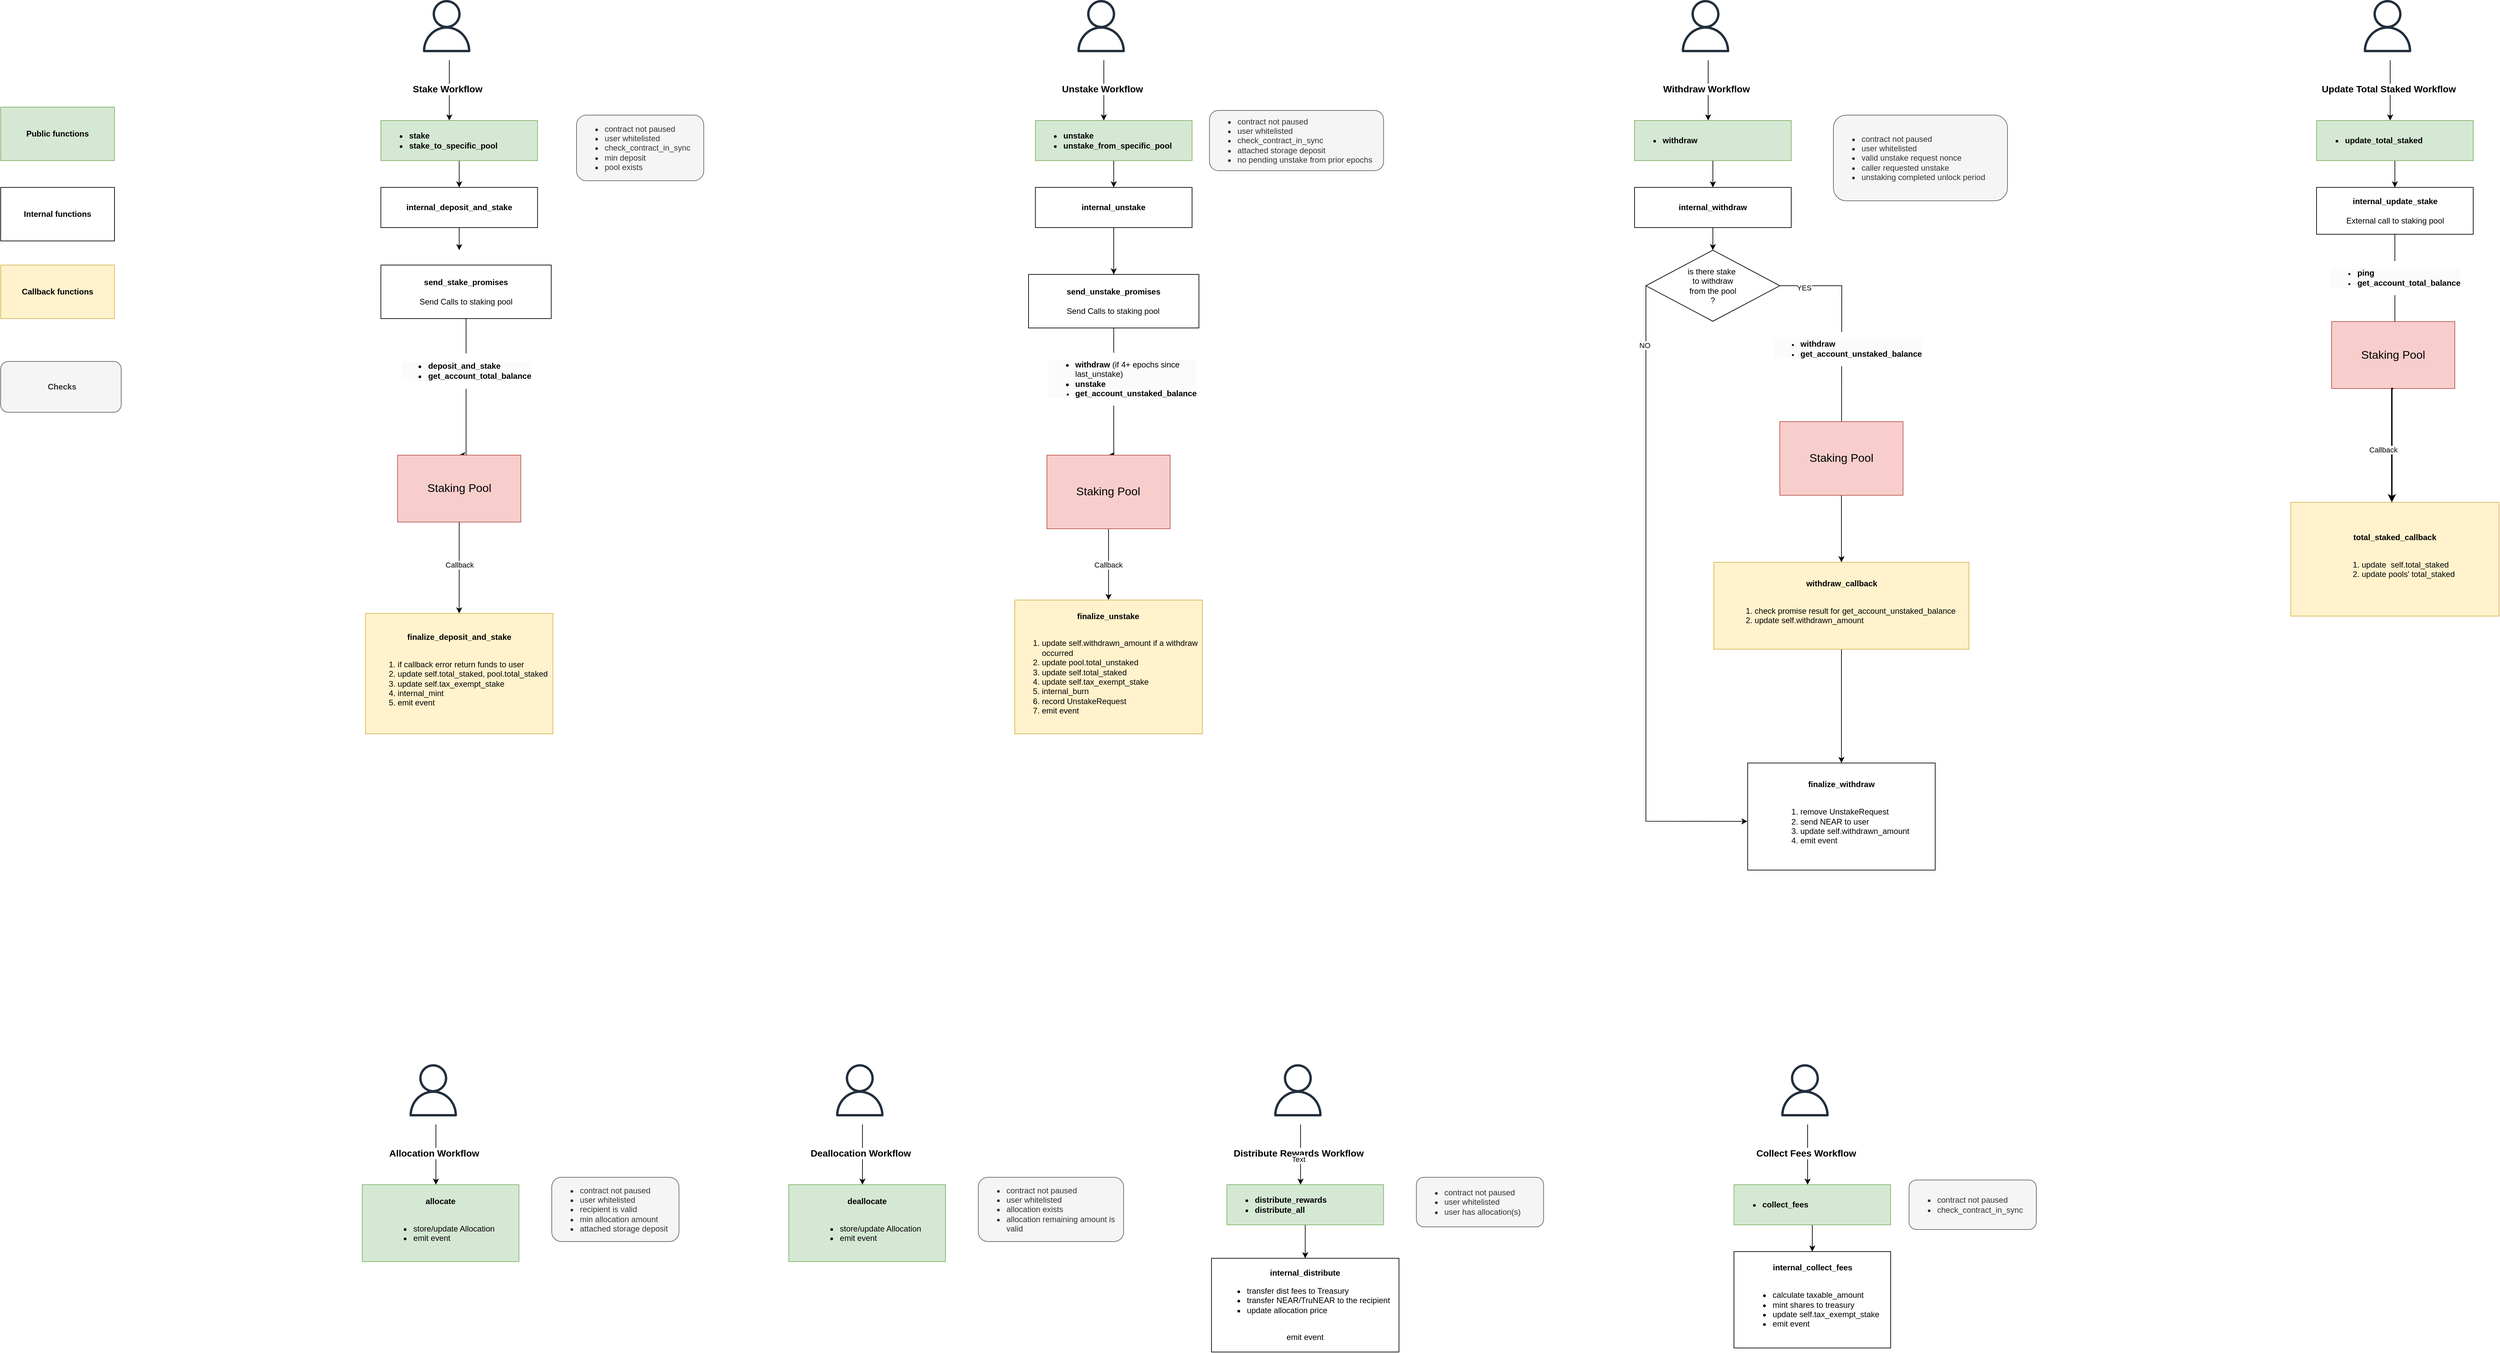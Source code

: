 <mxfile version="24.7.6">
  <diagram name="Page-1" id="c7558073-3199-34d8-9f00-42111426c3f3">
    <mxGraphModel dx="3882" dy="2835" grid="1" gridSize="10" guides="1" tooltips="1" connect="1" arrows="1" fold="1" page="1" pageScale="1" pageWidth="826" pageHeight="1169" background="none" math="0" shadow="0">
      <root>
        <mxCell id="0" />
        <mxCell id="1" parent="0" />
        <mxCell id="skSYLd1-rQxxLsY-IW7r-117" value="" style="edgeStyle=orthogonalEdgeStyle;rounded=0;orthogonalLoop=1;jettySize=auto;html=1;" parent="1" source="skSYLd1-rQxxLsY-IW7r-97" target="skSYLd1-rQxxLsY-IW7r-101" edge="1">
          <mxGeometry relative="1" as="geometry" />
        </mxCell>
        <mxCell id="skSYLd1-rQxxLsY-IW7r-97" value="&lt;ul&gt;&lt;li&gt;&lt;b&gt;stake &lt;/b&gt;&lt;/li&gt;&lt;li&gt;&lt;b&gt;stake_to_specific_pool&lt;/b&gt;&lt;/li&gt;&lt;/ul&gt;" style="rounded=0;whiteSpace=wrap;html=1;align=left;fillColor=#d5e8d4;strokeColor=#82b366;" parent="1" vertex="1">
          <mxGeometry x="27.77" y="-410" width="234" height="60" as="geometry" />
        </mxCell>
        <mxCell id="skSYLd1-rQxxLsY-IW7r-98" value="" style="sketch=0;outlineConnect=0;fontColor=#232F3E;gradientColor=none;fillColor=#232F3D;strokeColor=none;dashed=0;verticalLabelPosition=bottom;verticalAlign=top;align=center;html=1;fontSize=12;fontStyle=0;aspect=fixed;pointerEvents=1;shape=mxgraph.aws4.user;" parent="1" vertex="1">
          <mxGeometry x="87" y="-590" width="78" height="78" as="geometry" />
        </mxCell>
        <mxCell id="skSYLd1-rQxxLsY-IW7r-99" value="" style="endArrow=classic;html=1;rounded=0;" parent="1" edge="1">
          <mxGeometry width="50" height="50" relative="1" as="geometry">
            <mxPoint x="130" y="-500" as="sourcePoint" />
            <mxPoint x="130" y="-410" as="targetPoint" />
          </mxGeometry>
        </mxCell>
        <mxCell id="skSYLd1-rQxxLsY-IW7r-100" value="&lt;b&gt;&lt;font style=&quot;font-size: 14px;&quot;&gt;Stake Workflow&lt;/font&gt;&lt;/b&gt;" style="edgeLabel;html=1;align=center;verticalAlign=middle;resizable=0;points=[];" parent="skSYLd1-rQxxLsY-IW7r-99" vertex="1" connectable="0">
          <mxGeometry x="-0.047" y="-3" relative="1" as="geometry">
            <mxPoint as="offset" />
          </mxGeometry>
        </mxCell>
        <mxCell id="skSYLd1-rQxxLsY-IW7r-101" value="&lt;b&gt;internal_deposit_and_stake&lt;/b&gt;" style="rounded=0;whiteSpace=wrap;html=1;" parent="1" vertex="1">
          <mxGeometry x="27.77" y="-310" width="234" height="60" as="geometry" />
        </mxCell>
        <mxCell id="skSYLd1-rQxxLsY-IW7r-130" style="edgeStyle=orthogonalEdgeStyle;rounded=0;orthogonalLoop=1;jettySize=auto;html=1;entryX=0.5;entryY=0;entryDx=0;entryDy=0;" parent="1" source="skSYLd1-rQxxLsY-IW7r-105" target="skSYLd1-rQxxLsY-IW7r-128" edge="1">
          <mxGeometry relative="1" as="geometry">
            <mxPoint x="660" as="targetPoint" />
            <Array as="points">
              <mxPoint x="155" y="90" />
            </Array>
          </mxGeometry>
        </mxCell>
        <mxCell id="skSYLd1-rQxxLsY-IW7r-136" value="&lt;ul style=&quot;font-size: 12px; text-wrap: wrap; background-color: rgb(251, 251, 251);&quot;&gt;&lt;li style=&quot;text-align: left;&quot;&gt;&lt;b&gt;deposit_and_stake&lt;/b&gt;&lt;br&gt;&lt;/li&gt;&lt;li style=&quot;text-align: left;&quot;&gt;&lt;b&gt;get_account_total_balance&lt;/b&gt;&lt;/li&gt;&lt;/ul&gt;" style="edgeLabel;html=1;align=center;verticalAlign=middle;resizable=0;points=[];" parent="skSYLd1-rQxxLsY-IW7r-130" vertex="1" connectable="0">
          <mxGeometry x="-0.72" y="2" relative="1" as="geometry">
            <mxPoint x="-2" y="48" as="offset" />
          </mxGeometry>
        </mxCell>
        <mxCell id="skSYLd1-rQxxLsY-IW7r-105" value="&lt;span style=&quot;&quot;&gt;&lt;b&gt;send_stake_promises&lt;br&gt;&lt;/b&gt;&lt;div style=&quot;text-align: left;&quot;&gt;&lt;span style=&quot;background-color: initial;&quot;&gt;&lt;br&gt;Send Calls to staking pool&lt;/span&gt;&lt;/div&gt;&lt;/span&gt;" style="rounded=0;whiteSpace=wrap;html=1;" parent="1" vertex="1">
          <mxGeometry x="27.77" y="-194" width="254.45" height="80" as="geometry" />
        </mxCell>
        <mxCell id="skSYLd1-rQxxLsY-IW7r-115" value="" style="endArrow=classic;html=1;rounded=0;exitX=0.5;exitY=1;exitDx=0;exitDy=0;entryX=0.5;entryY=0;entryDx=0;entryDy=0;" parent="1" source="skSYLd1-rQxxLsY-IW7r-101" edge="1">
          <mxGeometry width="50" height="50" relative="1" as="geometry">
            <mxPoint x="250" y="-90" as="sourcePoint" />
            <mxPoint x="144.775" y="-216.23" as="targetPoint" />
          </mxGeometry>
        </mxCell>
        <mxCell id="z-s9yusdOaEq-gaOYd2X-59" style="edgeStyle=orthogonalEdgeStyle;rounded=0;orthogonalLoop=1;jettySize=auto;html=1;exitX=0.5;exitY=1;exitDx=0;exitDy=0;entryX=0.5;entryY=0;entryDx=0;entryDy=0;" parent="1" source="skSYLd1-rQxxLsY-IW7r-128" target="skSYLd1-rQxxLsY-IW7r-131" edge="1">
          <mxGeometry relative="1" as="geometry" />
        </mxCell>
        <mxCell id="z-s9yusdOaEq-gaOYd2X-60" value="Callback" style="edgeLabel;html=1;align=center;verticalAlign=middle;resizable=0;points=[];" parent="z-s9yusdOaEq-gaOYd2X-59" vertex="1" connectable="0">
          <mxGeometry x="-0.074" relative="1" as="geometry">
            <mxPoint y="1" as="offset" />
          </mxGeometry>
        </mxCell>
        <mxCell id="skSYLd1-rQxxLsY-IW7r-128" value="&lt;div style=&quot;text-align: left;&quot;&gt;&lt;font style=&quot;font-size: 17px;&quot;&gt;Staking Pool&lt;/font&gt;&lt;/div&gt;" style="rounded=0;whiteSpace=wrap;html=1;fillColor=#f8cecc;strokeColor=#b85450;" parent="1" vertex="1">
          <mxGeometry x="52.77" y="90" width="184" height="100" as="geometry" />
        </mxCell>
        <mxCell id="skSYLd1-rQxxLsY-IW7r-131" value="&lt;b&gt;finalize_deposit_and_stake&lt;br&gt;&lt;br&gt;&lt;/b&gt;&lt;div style=&quot;text-align: left;&quot;&gt;&lt;ol&gt;&lt;li&gt;if callback error return funds to user&lt;/li&gt;&lt;li&gt;update&amp;nbsp;self.total_staked, pool.total_staked&lt;/li&gt;&lt;li&gt;update self.tax_exempt_stake&lt;/li&gt;&lt;li&gt;internal_mint&lt;/li&gt;&lt;li&gt;emit event&lt;/li&gt;&lt;/ol&gt;&lt;/div&gt;" style="rounded=0;whiteSpace=wrap;html=1;fillColor=#fff2cc;strokeColor=#d6b656;" parent="1" vertex="1">
          <mxGeometry x="4.77" y="326.5" width="280" height="180" as="geometry" />
        </mxCell>
        <mxCell id="skSYLd1-rQxxLsY-IW7r-138" value="" style="edgeStyle=orthogonalEdgeStyle;rounded=0;orthogonalLoop=1;jettySize=auto;html=1;" parent="1" source="skSYLd1-rQxxLsY-IW7r-139" target="skSYLd1-rQxxLsY-IW7r-143" edge="1">
          <mxGeometry relative="1" as="geometry" />
        </mxCell>
        <mxCell id="skSYLd1-rQxxLsY-IW7r-139" value="&lt;ul&gt;&lt;li&gt;&lt;b&gt;unstake &lt;/b&gt;&lt;/li&gt;&lt;li&gt;&lt;b&gt;unstake_from_specific_pool&lt;/b&gt;&lt;/li&gt;&lt;/ul&gt;" style="rounded=0;whiteSpace=wrap;html=1;align=left;fillColor=#d5e8d4;strokeColor=#82b366;" parent="1" vertex="1">
          <mxGeometry x="1005.23" y="-410" width="234" height="60" as="geometry" />
        </mxCell>
        <mxCell id="skSYLd1-rQxxLsY-IW7r-140" value="" style="sketch=0;outlineConnect=0;fontColor=#232F3E;gradientColor=none;fillColor=#232F3D;strokeColor=none;dashed=0;verticalLabelPosition=bottom;verticalAlign=top;align=center;html=1;fontSize=12;fontStyle=0;aspect=fixed;pointerEvents=1;shape=mxgraph.aws4.user;" parent="1" vertex="1">
          <mxGeometry x="1064.46" y="-590" width="78" height="78" as="geometry" />
        </mxCell>
        <mxCell id="skSYLd1-rQxxLsY-IW7r-141" value="" style="endArrow=classic;html=1;rounded=0;" parent="1" edge="1">
          <mxGeometry width="50" height="50" relative="1" as="geometry">
            <mxPoint x="1107.46" y="-500" as="sourcePoint" />
            <mxPoint x="1107.46" y="-410" as="targetPoint" />
          </mxGeometry>
        </mxCell>
        <mxCell id="skSYLd1-rQxxLsY-IW7r-142" value="&lt;b&gt;&lt;font style=&quot;font-size: 14px;&quot;&gt;Unstake Workflow&lt;/font&gt;&lt;/b&gt;" style="edgeLabel;html=1;align=center;verticalAlign=middle;resizable=0;points=[];" parent="skSYLd1-rQxxLsY-IW7r-141" vertex="1" connectable="0">
          <mxGeometry x="-0.047" y="-3" relative="1" as="geometry">
            <mxPoint as="offset" />
          </mxGeometry>
        </mxCell>
        <mxCell id="skSYLd1-rQxxLsY-IW7r-143" value="&lt;b&gt;internal_unstake&lt;/b&gt;" style="rounded=0;whiteSpace=wrap;html=1;" parent="1" vertex="1">
          <mxGeometry x="1005.23" y="-310" width="234" height="60" as="geometry" />
        </mxCell>
        <mxCell id="skSYLd1-rQxxLsY-IW7r-145" style="edgeStyle=orthogonalEdgeStyle;rounded=0;orthogonalLoop=1;jettySize=auto;html=1;entryX=0.5;entryY=0;entryDx=0;entryDy=0;exitX=0.5;exitY=1;exitDx=0;exitDy=0;" parent="1" source="skSYLd1-rQxxLsY-IW7r-163" target="skSYLd1-rQxxLsY-IW7r-159" edge="1">
          <mxGeometry relative="1" as="geometry">
            <mxPoint x="1325.23" y="-318.66" as="targetPoint" />
            <mxPoint x="1375.46" y="-18.66" as="sourcePoint" />
            <Array as="points">
              <mxPoint x="1122.23" />
              <mxPoint x="1122.23" />
            </Array>
          </mxGeometry>
        </mxCell>
        <mxCell id="skSYLd1-rQxxLsY-IW7r-165" value="&lt;ul style=&quot;background-color: rgb(251, 251, 251);&quot;&gt;&lt;li style=&quot;font-size: 12px; text-wrap: wrap; text-align: left;&quot;&gt;&lt;b&gt;withdraw&lt;/b&gt; (if 4+ epochs since last_unstake)&lt;br&gt;&lt;/li&gt;&lt;li style=&quot;font-size: 12px; text-wrap: wrap; text-align: left;&quot;&gt;&lt;b&gt;unstake&lt;/b&gt;&lt;/li&gt;&lt;li style=&quot;text-align: left;&quot;&gt;&lt;span style=&quot;font-size: 12px; text-wrap: wrap;&quot;&gt;&lt;b&gt;get_account_unstaked_balance&lt;/b&gt;&lt;/span&gt;&lt;/li&gt;&lt;/ul&gt;" style="edgeLabel;html=1;align=center;verticalAlign=middle;resizable=0;points=[];" parent="skSYLd1-rQxxLsY-IW7r-145" vertex="1" connectable="0">
          <mxGeometry x="-0.64" y="1" relative="1" as="geometry">
            <mxPoint x="12" y="40" as="offset" />
          </mxGeometry>
        </mxCell>
        <mxCell id="skSYLd1-rQxxLsY-IW7r-158" value="" style="endArrow=classic;html=1;rounded=0;exitX=0.5;exitY=1;exitDx=0;exitDy=0;entryX=0.5;entryY=0;entryDx=0;entryDy=0;" parent="1" source="skSYLd1-rQxxLsY-IW7r-143" target="skSYLd1-rQxxLsY-IW7r-163" edge="1">
          <mxGeometry width="50" height="50" relative="1" as="geometry">
            <mxPoint x="1227.46" y="-90" as="sourcePoint" />
            <mxPoint x="1122.23" y="-216" as="targetPoint" />
          </mxGeometry>
        </mxCell>
        <mxCell id="z-s9yusdOaEq-gaOYd2X-54" value="Callback" style="edgeStyle=orthogonalEdgeStyle;rounded=0;orthogonalLoop=1;jettySize=auto;html=1;exitX=0.5;exitY=1;exitDx=0;exitDy=0;" parent="1" source="skSYLd1-rQxxLsY-IW7r-159" target="skSYLd1-rQxxLsY-IW7r-160" edge="1">
          <mxGeometry x="0.007" relative="1" as="geometry">
            <mxPoint as="offset" />
          </mxGeometry>
        </mxCell>
        <mxCell id="skSYLd1-rQxxLsY-IW7r-159" value="&lt;div style=&quot;text-align: left;&quot;&gt;&lt;font style=&quot;font-size: 17px;&quot;&gt;Staking Pool&lt;/font&gt;&lt;/div&gt;" style="rounded=0;whiteSpace=wrap;html=1;fillColor=#f8cecc;strokeColor=#b85450;" parent="1" vertex="1">
          <mxGeometry x="1022.46" y="90" width="184" height="110" as="geometry" />
        </mxCell>
        <mxCell id="skSYLd1-rQxxLsY-IW7r-160" value="&lt;b&gt;finalize_unstake&lt;/b&gt;&lt;br&gt;&lt;br&gt;&lt;div style=&quot;text-align: left;&quot;&gt;&lt;ol&gt;&lt;li&gt;&lt;span style=&quot;background-color: initial;&quot;&gt;update self.withdrawn_amount if a withdraw occurred&amp;nbsp;&lt;/span&gt;&lt;/li&gt;&lt;li&gt;&lt;span style=&quot;background-color: initial;&quot;&gt;update&amp;nbsp;&lt;/span&gt;pool.total_unstaked&lt;/li&gt;&lt;li&gt;&lt;span style=&quot;background-color: initial;&quot;&gt;update&amp;nbsp;&lt;/span&gt;self.total_staked&lt;br&gt;&lt;/li&gt;&lt;li&gt;update&amp;nbsp;self.tax_exempt_stake&lt;/li&gt;&lt;li&gt;internal_burn&lt;/li&gt;&lt;li&gt;record&amp;nbsp;UnstakeRequest&lt;/li&gt;&lt;li&gt;emit event&lt;/li&gt;&lt;/ol&gt;&lt;/div&gt;" style="rounded=0;whiteSpace=wrap;html=1;fillColor=#fff2cc;strokeColor=#d6b656;" parent="1" vertex="1">
          <mxGeometry x="974.46" y="306.5" width="280" height="200" as="geometry" />
        </mxCell>
        <mxCell id="skSYLd1-rQxxLsY-IW7r-163" value="&lt;span style=&quot;&quot;&gt;&lt;b&gt;send_unstake_promises&lt;/b&gt;&lt;br&gt;&lt;div style=&quot;text-align: left;&quot;&gt;&lt;span style=&quot;background-color: initial;&quot;&gt;&lt;br&gt;&lt;/span&gt;Send&lt;span style=&quot;background-color: initial;&quot;&gt;&amp;nbsp;Calls to staking pool&lt;/span&gt;&lt;/div&gt;&lt;/span&gt;" style="rounded=0;whiteSpace=wrap;html=1;" parent="1" vertex="1">
          <mxGeometry x="995.01" y="-180" width="254.45" height="80" as="geometry" />
        </mxCell>
        <mxCell id="skSYLd1-rQxxLsY-IW7r-191" value="" style="edgeStyle=orthogonalEdgeStyle;rounded=0;orthogonalLoop=1;jettySize=auto;html=1;" parent="1" source="skSYLd1-rQxxLsY-IW7r-192" target="skSYLd1-rQxxLsY-IW7r-196" edge="1">
          <mxGeometry relative="1" as="geometry" />
        </mxCell>
        <mxCell id="skSYLd1-rQxxLsY-IW7r-192" value="&lt;ul&gt;&lt;li&gt;&lt;b&gt;withdraw&lt;/b&gt;&lt;/li&gt;&lt;/ul&gt;" style="rounded=0;whiteSpace=wrap;html=1;align=left;fillColor=#d5e8d4;strokeColor=#82b366;" parent="1" vertex="1">
          <mxGeometry x="1900" y="-410" width="234" height="60" as="geometry" />
        </mxCell>
        <mxCell id="skSYLd1-rQxxLsY-IW7r-193" value="" style="sketch=0;outlineConnect=0;fontColor=#232F3E;gradientColor=none;fillColor=#232F3D;strokeColor=none;dashed=0;verticalLabelPosition=bottom;verticalAlign=top;align=center;html=1;fontSize=12;fontStyle=0;aspect=fixed;pointerEvents=1;shape=mxgraph.aws4.user;" parent="1" vertex="1">
          <mxGeometry x="1967" y="-590" width="78" height="78" as="geometry" />
        </mxCell>
        <mxCell id="skSYLd1-rQxxLsY-IW7r-194" value="" style="endArrow=classic;html=1;rounded=0;" parent="1" edge="1">
          <mxGeometry width="50" height="50" relative="1" as="geometry">
            <mxPoint x="2010" y="-500" as="sourcePoint" />
            <mxPoint x="2010" y="-410" as="targetPoint" />
          </mxGeometry>
        </mxCell>
        <mxCell id="skSYLd1-rQxxLsY-IW7r-195" value="&lt;b&gt;&lt;font style=&quot;font-size: 14px;&quot;&gt;Withdraw Workflow&lt;/font&gt;&lt;/b&gt;" style="edgeLabel;html=1;align=center;verticalAlign=middle;resizable=0;points=[];" parent="skSYLd1-rQxxLsY-IW7r-194" vertex="1" connectable="0">
          <mxGeometry x="-0.047" y="-3" relative="1" as="geometry">
            <mxPoint as="offset" />
          </mxGeometry>
        </mxCell>
        <mxCell id="skSYLd1-rQxxLsY-IW7r-196" value="&lt;b&gt;internal_withdraw&lt;/b&gt;" style="rounded=0;whiteSpace=wrap;html=1;" parent="1" vertex="1">
          <mxGeometry x="1900" y="-310" width="234" height="60" as="geometry" />
        </mxCell>
        <mxCell id="skSYLd1-rQxxLsY-IW7r-197" value="is there stake&amp;nbsp;&lt;br&gt;to withdraw&lt;br&gt;from the pool&lt;br&gt;?" style="rhombus;whiteSpace=wrap;html=1;" parent="1" vertex="1">
          <mxGeometry x="1917" y="-216.23" width="200" height="106.23" as="geometry" />
        </mxCell>
        <mxCell id="skSYLd1-rQxxLsY-IW7r-202" style="edgeStyle=orthogonalEdgeStyle;rounded=0;orthogonalLoop=1;jettySize=auto;html=1;exitX=1;exitY=0.5;exitDx=0;exitDy=0;" parent="1" source="skSYLd1-rQxxLsY-IW7r-197" edge="1">
          <mxGeometry relative="1" as="geometry">
            <mxPoint x="2272.23" y="-55" as="sourcePoint" />
            <mxPoint x="2209" y="150" as="targetPoint" />
          </mxGeometry>
        </mxCell>
        <mxCell id="skSYLd1-rQxxLsY-IW7r-203" value="&lt;ul style=&quot;text-align: left; background-color: rgb(251, 251, 251);&quot;&gt;&lt;li style=&quot;&quot;&gt;&lt;span style=&quot;font-size: 12px; text-wrap: wrap;&quot;&gt;&lt;b&gt;withdraw&lt;/b&gt;&lt;/span&gt;&lt;br&gt;&lt;/li&gt;&lt;li style=&quot;&quot;&gt;&lt;span style=&quot;font-size: 12px; text-wrap: wrap;&quot;&gt;&lt;b&gt;get_account_unstaked_balance&lt;/b&gt;&lt;/span&gt;&lt;br&gt;&lt;/li&gt;&lt;/ul&gt;" style="edgeLabel;html=1;align=center;verticalAlign=middle;resizable=0;points=[];" parent="skSYLd1-rQxxLsY-IW7r-202" vertex="1" connectable="0">
          <mxGeometry x="-0.232" y="-1" relative="1" as="geometry">
            <mxPoint x="9" y="30" as="offset" />
          </mxGeometry>
        </mxCell>
        <mxCell id="skSYLd1-rQxxLsY-IW7r-217" value="YES" style="edgeLabel;html=1;align=center;verticalAlign=middle;resizable=0;points=[];" parent="skSYLd1-rQxxLsY-IW7r-202" vertex="1" connectable="0">
          <mxGeometry x="-0.826" y="-3" relative="1" as="geometry">
            <mxPoint as="offset" />
          </mxGeometry>
        </mxCell>
        <mxCell id="z-s9yusdOaEq-gaOYd2X-2" style="edgeStyle=orthogonalEdgeStyle;rounded=0;orthogonalLoop=1;jettySize=auto;html=1;exitX=0.5;exitY=1;exitDx=0;exitDy=0;entryX=0.5;entryY=0;entryDx=0;entryDy=0;" parent="1" source="skSYLd1-rQxxLsY-IW7r-206" target="skSYLd1-rQxxLsY-IW7r-213" edge="1">
          <mxGeometry relative="1" as="geometry" />
        </mxCell>
        <mxCell id="skSYLd1-rQxxLsY-IW7r-206" value="&lt;div style=&quot;&quot;&gt;&lt;b&gt;withdraw_callback&lt;/b&gt;&lt;br&gt;&lt;/div&gt;&lt;div&gt;&lt;b style=&quot;background-color: initial; text-align: left;&quot;&gt;&lt;br&gt;&lt;/b&gt;&lt;/div&gt;&lt;div&gt;&lt;ol&gt;&lt;li style=&quot;text-align: left;&quot;&gt;check promise result for get_account_unstaked_balance&lt;/li&gt;&lt;li style=&quot;text-align: left;&quot;&gt;update&amp;nbsp;self.withdrawn_amount&lt;/li&gt;&lt;/ol&gt;&lt;/div&gt;" style="rounded=0;whiteSpace=wrap;html=1;fillColor=#fff2cc;strokeColor=#d6b656;" parent="1" vertex="1">
          <mxGeometry x="2018.5" y="250" width="381" height="130" as="geometry" />
        </mxCell>
        <mxCell id="skSYLd1-rQxxLsY-IW7r-207" value="" style="endArrow=classic;html=1;rounded=0;entryX=-0.001;entryY=0.545;entryDx=0;entryDy=0;exitX=0;exitY=0.5;exitDx=0;exitDy=0;entryPerimeter=0;" parent="1" source="skSYLd1-rQxxLsY-IW7r-197" target="skSYLd1-rQxxLsY-IW7r-213" edge="1">
          <mxGeometry width="50" height="50" relative="1" as="geometry">
            <mxPoint x="2109.23" y="-90" as="sourcePoint" />
            <mxPoint x="1954.301" y="380.64" as="targetPoint" />
            <Array as="points">
              <mxPoint x="1917" y="637" />
            </Array>
          </mxGeometry>
        </mxCell>
        <mxCell id="skSYLd1-rQxxLsY-IW7r-208" value="NO" style="edgeLabel;html=1;align=center;verticalAlign=middle;resizable=0;points=[];" parent="skSYLd1-rQxxLsY-IW7r-207" vertex="1" connectable="0">
          <mxGeometry x="-0.815" y="-2" relative="1" as="geometry">
            <mxPoint y="1" as="offset" />
          </mxGeometry>
        </mxCell>
        <mxCell id="skSYLd1-rQxxLsY-IW7r-211" value="" style="endArrow=classic;html=1;rounded=0;exitX=0.5;exitY=1;exitDx=0;exitDy=0;entryX=0.5;entryY=0;entryDx=0;entryDy=0;" parent="1" source="skSYLd1-rQxxLsY-IW7r-196" target="skSYLd1-rQxxLsY-IW7r-197" edge="1">
          <mxGeometry width="50" height="50" relative="1" as="geometry">
            <mxPoint x="2109.23" y="-90" as="sourcePoint" />
            <mxPoint x="2159.23" y="-140" as="targetPoint" />
          </mxGeometry>
        </mxCell>
        <mxCell id="z-s9yusdOaEq-gaOYd2X-63" style="edgeStyle=orthogonalEdgeStyle;rounded=0;orthogonalLoop=1;jettySize=auto;html=1;exitX=0.5;exitY=1;exitDx=0;exitDy=0;" parent="1" source="skSYLd1-rQxxLsY-IW7r-212" target="skSYLd1-rQxxLsY-IW7r-206" edge="1">
          <mxGeometry relative="1" as="geometry" />
        </mxCell>
        <mxCell id="skSYLd1-rQxxLsY-IW7r-212" value="&lt;div style=&quot;text-align: left;&quot;&gt;&lt;font style=&quot;font-size: 17px;&quot;&gt;Staking Pool&lt;/font&gt;&lt;/div&gt;" style="rounded=0;whiteSpace=wrap;html=1;fillColor=#f8cecc;strokeColor=#b85450;" parent="1" vertex="1">
          <mxGeometry x="2117" y="40" width="184" height="110" as="geometry" />
        </mxCell>
        <mxCell id="skSYLd1-rQxxLsY-IW7r-213" value="&lt;b&gt;finalize_withdraw&lt;/b&gt;&lt;br&gt;&lt;br&gt;&lt;div style=&quot;text-align: left;&quot;&gt;&lt;ol&gt;&lt;li&gt;&lt;span style=&quot;background-color: initial;&quot;&gt;remove&amp;nbsp;&lt;/span&gt;UnstakeRequest&lt;/li&gt;&lt;li&gt;&lt;span style=&quot;background-color: initial;&quot;&gt;send NEAR to user&lt;/span&gt;&lt;/li&gt;&lt;li&gt;&lt;span style=&quot;background-color: initial;&quot;&gt;update&amp;nbsp;&lt;/span&gt;self.withdrawn_amount&lt;/li&gt;&lt;li&gt;&lt;span style=&quot;background-color: initial;&quot;&gt;emit event&lt;/span&gt;&lt;br&gt;&lt;/li&gt;&lt;/ol&gt;&lt;/div&gt;" style="rounded=0;whiteSpace=wrap;html=1;" parent="1" vertex="1">
          <mxGeometry x="2069" y="550" width="280" height="160" as="geometry" />
        </mxCell>
        <mxCell id="skSYLd1-rQxxLsY-IW7r-220" value="" style="edgeStyle=orthogonalEdgeStyle;rounded=0;orthogonalLoop=1;jettySize=auto;html=1;" parent="1" source="skSYLd1-rQxxLsY-IW7r-221" target="skSYLd1-rQxxLsY-IW7r-225" edge="1">
          <mxGeometry relative="1" as="geometry" />
        </mxCell>
        <mxCell id="skSYLd1-rQxxLsY-IW7r-221" value="&lt;ul&gt;&lt;li&gt;&lt;b&gt;collect_fees&lt;/b&gt;&lt;/li&gt;&lt;/ul&gt;" style="rounded=0;whiteSpace=wrap;html=1;align=left;fillColor=#d5e8d4;strokeColor=#82b366;" parent="1" vertex="1">
          <mxGeometry x="2048.5" y="1180" width="234" height="60" as="geometry" />
        </mxCell>
        <mxCell id="skSYLd1-rQxxLsY-IW7r-222" value="" style="sketch=0;outlineConnect=0;fontColor=#232F3E;gradientColor=none;fillColor=#232F3D;strokeColor=none;dashed=0;verticalLabelPosition=bottom;verticalAlign=top;align=center;html=1;fontSize=12;fontStyle=0;aspect=fixed;pointerEvents=1;shape=mxgraph.aws4.user;" parent="1" vertex="1">
          <mxGeometry x="2115.5" y="1000" width="78" height="78" as="geometry" />
        </mxCell>
        <mxCell id="skSYLd1-rQxxLsY-IW7r-223" value="" style="endArrow=classic;html=1;rounded=0;" parent="1" edge="1">
          <mxGeometry width="50" height="50" relative="1" as="geometry">
            <mxPoint x="2158.5" y="1090" as="sourcePoint" />
            <mxPoint x="2158.5" y="1180" as="targetPoint" />
          </mxGeometry>
        </mxCell>
        <mxCell id="skSYLd1-rQxxLsY-IW7r-224" value="&lt;b&gt;&lt;font style=&quot;font-size: 14px;&quot;&gt;Collect Fees Workflow&lt;/font&gt;&lt;/b&gt;" style="edgeLabel;html=1;align=center;verticalAlign=middle;resizable=0;points=[];" parent="skSYLd1-rQxxLsY-IW7r-223" vertex="1" connectable="0">
          <mxGeometry x="-0.047" y="-3" relative="1" as="geometry">
            <mxPoint as="offset" />
          </mxGeometry>
        </mxCell>
        <mxCell id="skSYLd1-rQxxLsY-IW7r-225" value="&lt;b&gt;internal_collect_fees&lt;/b&gt;&lt;br&gt;&lt;div&gt;&lt;b&gt;&lt;br&gt;&lt;/b&gt;&lt;/div&gt;&lt;div&gt;&lt;div style=&quot;&quot;&gt;&lt;ul&gt;&lt;li style=&quot;text-align: left;&quot;&gt;calculate taxable_amount&lt;/li&gt;&lt;li style=&quot;text-align: left;&quot;&gt;mint shares to treasury&lt;/li&gt;&lt;li style=&quot;text-align: left;&quot;&gt;update self.tax_exempt_stake&lt;/li&gt;&lt;li style=&quot;text-align: left;&quot;&gt;emit event&lt;/li&gt;&lt;/ul&gt;&lt;/div&gt;&lt;/div&gt;" style="rounded=0;whiteSpace=wrap;html=1;" parent="1" vertex="1">
          <mxGeometry x="2048.5" y="1280" width="234" height="144" as="geometry" />
        </mxCell>
        <mxCell id="skSYLd1-rQxxLsY-IW7r-246" value="&lt;b&gt;Public functions&lt;/b&gt;" style="rounded=0;whiteSpace=wrap;html=1;fillColor=#d5e8d4;strokeColor=#82b366;" parent="1" vertex="1">
          <mxGeometry x="-540" y="-430" width="170" height="80" as="geometry" />
        </mxCell>
        <mxCell id="skSYLd1-rQxxLsY-IW7r-247" value="Internal functions" style="rounded=0;whiteSpace=wrap;html=1;fontStyle=1" parent="1" vertex="1">
          <mxGeometry x="-540" y="-310" width="170" height="80" as="geometry" />
        </mxCell>
        <mxCell id="skSYLd1-rQxxLsY-IW7r-248" value="&lt;b&gt;Callback functions&lt;/b&gt;" style="rounded=0;whiteSpace=wrap;html=1;fillColor=#fff2cc;strokeColor=#d6b656;" parent="1" vertex="1">
          <mxGeometry x="-540" y="-194" width="170" height="80" as="geometry" />
        </mxCell>
        <mxCell id="skSYLd1-rQxxLsY-IW7r-249" value="" style="edgeStyle=orthogonalEdgeStyle;rounded=0;orthogonalLoop=1;jettySize=auto;html=1;" parent="1" source="skSYLd1-rQxxLsY-IW7r-250" target="skSYLd1-rQxxLsY-IW7r-254" edge="1">
          <mxGeometry relative="1" as="geometry" />
        </mxCell>
        <mxCell id="skSYLd1-rQxxLsY-IW7r-250" value="&lt;ul&gt;&lt;li&gt;&lt;b&gt;update_total_staked&lt;/b&gt;&lt;/li&gt;&lt;/ul&gt;" style="rounded=0;whiteSpace=wrap;html=1;align=left;fillColor=#d5e8d4;strokeColor=#82b366;" parent="1" vertex="1">
          <mxGeometry x="2918.5" y="-410" width="234" height="60" as="geometry" />
        </mxCell>
        <mxCell id="skSYLd1-rQxxLsY-IW7r-251" value="" style="sketch=0;outlineConnect=0;fontColor=#232F3E;gradientColor=none;fillColor=#232F3D;strokeColor=none;dashed=0;verticalLabelPosition=bottom;verticalAlign=top;align=center;html=1;fontSize=12;fontStyle=0;aspect=fixed;pointerEvents=1;shape=mxgraph.aws4.user;" parent="1" vertex="1">
          <mxGeometry x="2985.5" y="-590" width="78" height="78" as="geometry" />
        </mxCell>
        <mxCell id="skSYLd1-rQxxLsY-IW7r-252" value="" style="endArrow=classic;html=1;rounded=0;" parent="1" edge="1">
          <mxGeometry width="50" height="50" relative="1" as="geometry">
            <mxPoint x="3028.5" y="-500" as="sourcePoint" />
            <mxPoint x="3028.5" y="-410" as="targetPoint" />
          </mxGeometry>
        </mxCell>
        <mxCell id="skSYLd1-rQxxLsY-IW7r-253" value="&lt;b&gt;&lt;font style=&quot;font-size: 14px;&quot;&gt;Update Total Staked Workflow&lt;/font&gt;&lt;/b&gt;" style="edgeLabel;html=1;align=center;verticalAlign=middle;resizable=0;points=[];" parent="skSYLd1-rQxxLsY-IW7r-252" vertex="1" connectable="0">
          <mxGeometry x="-0.047" y="-3" relative="1" as="geometry">
            <mxPoint as="offset" />
          </mxGeometry>
        </mxCell>
        <mxCell id="skSYLd1-rQxxLsY-IW7r-254" value="&lt;b&gt;internal_update_stake&lt;/b&gt;&lt;div&gt;&lt;span style=&quot;text-align: left;&quot;&gt;&lt;br&gt;External call to staking pool&lt;/span&gt;&lt;b&gt;&lt;br&gt;&lt;/b&gt;&lt;/div&gt;" style="rounded=0;whiteSpace=wrap;html=1;" parent="1" vertex="1">
          <mxGeometry x="2918.5" y="-310" width="234" height="70" as="geometry" />
        </mxCell>
        <mxCell id="skSYLd1-rQxxLsY-IW7r-255" style="edgeStyle=orthogonalEdgeStyle;rounded=0;orthogonalLoop=1;jettySize=auto;html=1;entryX=1;entryY=0.5;entryDx=0;entryDy=0;exitX=0.5;exitY=1;exitDx=0;exitDy=0;" parent="1" source="skSYLd1-rQxxLsY-IW7r-254" target="skSYLd1-rQxxLsY-IW7r-258" edge="1">
          <mxGeometry relative="1" as="geometry">
            <mxPoint x="3141" y="-279.5" as="sourcePoint" />
            <Array as="points">
              <mxPoint x="3018" y="-64.5" />
            </Array>
          </mxGeometry>
        </mxCell>
        <mxCell id="skSYLd1-rQxxLsY-IW7r-256" value="&lt;ul style=&quot;text-align: left; background-color: rgb(251, 251, 251);&quot;&gt;&lt;li style=&quot;&quot;&gt;&lt;span style=&quot;font-size: 12px; text-wrap: wrap;&quot;&gt;&lt;b&gt;ping&lt;/b&gt;&lt;/span&gt;&lt;br&gt;&lt;/li&gt;&lt;li style=&quot;&quot;&gt;&lt;span style=&quot;font-size: 12px; text-wrap: wrap;&quot;&gt;&lt;b&gt;get_account_total_balance&lt;/b&gt;&lt;/span&gt;&lt;br&gt;&lt;/li&gt;&lt;/ul&gt;" style="edgeLabel;html=1;align=center;verticalAlign=middle;resizable=0;points=[];" parent="skSYLd1-rQxxLsY-IW7r-255" vertex="1" connectable="0">
          <mxGeometry x="-0.232" y="-1" relative="1" as="geometry">
            <mxPoint x="1" y="-52" as="offset" />
          </mxGeometry>
        </mxCell>
        <mxCell id="skSYLd1-rQxxLsY-IW7r-257" value="&lt;div style=&quot;&quot;&gt;&lt;b&gt;total_staked_callback&lt;/b&gt;&lt;br&gt;&lt;/div&gt;&lt;div&gt;&lt;b style=&quot;background-color: initial; text-align: left;&quot;&gt;&lt;br&gt;&lt;/b&gt;&lt;/div&gt;&lt;div&gt;&lt;ol&gt;&lt;li style=&quot;text-align: left;&quot;&gt;update&amp;nbsp; self.total_staked&lt;/li&gt;&lt;li style=&quot;text-align: left;&quot;&gt;update pools&#39;&amp;nbsp;total_staked&lt;/li&gt;&lt;/ol&gt;&lt;/div&gt;" style="rounded=0;whiteSpace=wrap;html=1;fillColor=#fff2cc;strokeColor=#d6b656;" parent="1" vertex="1">
          <mxGeometry x="2880" y="160.5" width="311" height="170" as="geometry" />
        </mxCell>
        <mxCell id="skSYLd1-rQxxLsY-IW7r-258" value="&lt;div style=&quot;text-align: left;&quot;&gt;&lt;font style=&quot;font-size: 17px;&quot;&gt;Staking Pool&lt;/font&gt;&lt;/div&gt;" style="rounded=0;whiteSpace=wrap;html=1;fillColor=#f8cecc;strokeColor=#b85450;" parent="1" vertex="1">
          <mxGeometry x="2941" y="-109.5" width="184" height="100" as="geometry" />
        </mxCell>
        <mxCell id="skSYLd1-rQxxLsY-IW7r-259" style="edgeStyle=orthogonalEdgeStyle;rounded=0;orthogonalLoop=1;jettySize=auto;html=1;strokeWidth=2;exitX=0.5;exitY=1;exitDx=0;exitDy=0;" parent="1" source="skSYLd1-rQxxLsY-IW7r-258" target="skSYLd1-rQxxLsY-IW7r-257" edge="1">
          <mxGeometry relative="1" as="geometry">
            <Array as="points">
              <mxPoint x="3031" y="-9.5" />
            </Array>
            <mxPoint x="3018" y="0.5" as="sourcePoint" />
            <mxPoint x="3018" y="280.5" as="targetPoint" />
          </mxGeometry>
        </mxCell>
        <mxCell id="skSYLd1-rQxxLsY-IW7r-260" value="Callback" style="edgeLabel;html=1;align=center;verticalAlign=middle;resizable=0;points=[];" parent="skSYLd1-rQxxLsY-IW7r-259" vertex="1" connectable="0">
          <mxGeometry x="0.095" y="-1" relative="1" as="geometry">
            <mxPoint x="-12" y="-1" as="offset" />
          </mxGeometry>
        </mxCell>
        <mxCell id="z-s9yusdOaEq-gaOYd2X-17" value="" style="edgeStyle=orthogonalEdgeStyle;rounded=0;orthogonalLoop=1;jettySize=auto;html=1;" parent="1" source="z-s9yusdOaEq-gaOYd2X-18" target="z-s9yusdOaEq-gaOYd2X-22" edge="1">
          <mxGeometry relative="1" as="geometry" />
        </mxCell>
        <mxCell id="z-s9yusdOaEq-gaOYd2X-18" value="&lt;ul&gt;&lt;li&gt;&lt;b&gt;distribute_rewards&lt;/b&gt;&lt;br&gt;&lt;/li&gt;&lt;li&gt;&lt;b&gt;distribute_all&lt;/b&gt;&lt;br&gt;&lt;/li&gt;&lt;/ul&gt;" style="rounded=0;whiteSpace=wrap;html=1;align=left;fillColor=#d5e8d4;strokeColor=#82b366;" parent="1" vertex="1">
          <mxGeometry x="1291.23" y="1180" width="234" height="60" as="geometry" />
        </mxCell>
        <mxCell id="z-s9yusdOaEq-gaOYd2X-19" value="" style="sketch=0;outlineConnect=0;fontColor=#232F3E;gradientColor=none;fillColor=#232F3D;strokeColor=none;dashed=0;verticalLabelPosition=bottom;verticalAlign=top;align=center;html=1;fontSize=12;fontStyle=0;aspect=fixed;pointerEvents=1;shape=mxgraph.aws4.user;" parent="1" vertex="1">
          <mxGeometry x="1358.23" y="1000" width="78" height="78" as="geometry" />
        </mxCell>
        <mxCell id="z-s9yusdOaEq-gaOYd2X-20" value="" style="endArrow=classic;html=1;rounded=0;" parent="1" edge="1">
          <mxGeometry width="50" height="50" relative="1" as="geometry">
            <mxPoint x="1401.23" y="1090" as="sourcePoint" />
            <mxPoint x="1401.23" y="1180" as="targetPoint" />
          </mxGeometry>
        </mxCell>
        <mxCell id="z-s9yusdOaEq-gaOYd2X-21" value="&lt;b&gt;&lt;font style=&quot;font-size: 14px;&quot;&gt;Distribute Rewards Workflow&lt;/font&gt;&lt;/b&gt;" style="edgeLabel;html=1;align=center;verticalAlign=middle;resizable=0;points=[];" parent="z-s9yusdOaEq-gaOYd2X-20" vertex="1" connectable="0">
          <mxGeometry x="-0.047" y="-3" relative="1" as="geometry">
            <mxPoint as="offset" />
          </mxGeometry>
        </mxCell>
        <mxCell id="z-s9yusdOaEq-gaOYd2X-42" value="Text" style="edgeLabel;html=1;align=center;verticalAlign=middle;resizable=0;points=[];" parent="z-s9yusdOaEq-gaOYd2X-20" vertex="1" connectable="0">
          <mxGeometry x="0.151" y="-3" relative="1" as="geometry">
            <mxPoint as="offset" />
          </mxGeometry>
        </mxCell>
        <mxCell id="z-s9yusdOaEq-gaOYd2X-22" value="&lt;b&gt;internal_distribute&lt;/b&gt;&lt;div&gt;&lt;div style=&quot;&quot;&gt;&lt;ul&gt;&lt;li style=&quot;text-align: left;&quot;&gt;transfer dist fees to Treasury&lt;/li&gt;&lt;li style=&quot;text-align: left;&quot;&gt;transfer NEAR/TruNEAR to the recipient&lt;/li&gt;&lt;li style=&quot;text-align: left;&quot;&gt;update allocation price&lt;/li&gt;&lt;/ul&gt;&lt;/div&gt;&lt;div&gt;&lt;div style=&quot;&quot;&gt;&lt;br&gt;&lt;/div&gt;&lt;span style=&quot;&quot;&gt;emit event&lt;/span&gt;&lt;b&gt;&lt;br&gt;&lt;/b&gt;&lt;/div&gt;&lt;/div&gt;" style="rounded=0;whiteSpace=wrap;html=1;" parent="1" vertex="1">
          <mxGeometry x="1268.23" y="1290" width="280" height="140" as="geometry" />
        </mxCell>
        <mxCell id="z-s9yusdOaEq-gaOYd2X-29" value="&lt;ul&gt;&lt;li&gt;contract not paused&lt;/li&gt;&lt;li&gt;user whitelisted&lt;/li&gt;&lt;li&gt;check_contract_in_sync&lt;br&gt;&lt;/li&gt;&lt;li&gt;min deposit&lt;/li&gt;&lt;li&gt;pool exists&lt;/li&gt;&lt;/ul&gt;" style="rounded=1;whiteSpace=wrap;html=1;align=left;fillColor=#f5f5f5;fontColor=#333333;strokeColor=#666666;" parent="1" vertex="1">
          <mxGeometry x="320" y="-418" width="190" height="98" as="geometry" />
        </mxCell>
        <mxCell id="z-s9yusdOaEq-gaOYd2X-31" value="&lt;ul&gt;&lt;li&gt;contract not paused&lt;/li&gt;&lt;li&gt;user whitelisted&lt;/li&gt;&lt;li&gt;check_contract_in_sync&lt;br&gt;&lt;/li&gt;&lt;li&gt;attached storage deposit&amp;nbsp;&lt;/li&gt;&lt;li&gt;no pending unstake from prior epochs&lt;/li&gt;&lt;/ul&gt;" style="rounded=1;whiteSpace=wrap;html=1;align=left;fillColor=#f5f5f5;fontColor=#333333;strokeColor=#666666;" parent="1" vertex="1">
          <mxGeometry x="1265.23" y="-425" width="260" height="90" as="geometry" />
        </mxCell>
        <mxCell id="z-s9yusdOaEq-gaOYd2X-32" value="&lt;ul&gt;&lt;li&gt;contract not paused&lt;/li&gt;&lt;li&gt;user whitelisted&lt;/li&gt;&lt;li&gt;&lt;span style=&quot;background-color: initial;&quot;&gt;valid unstake request nonce&lt;/span&gt;&lt;/li&gt;&lt;li&gt;&lt;span style=&quot;background-color: initial;&quot;&gt;caller requested unstake&lt;/span&gt;&lt;/li&gt;&lt;li&gt;&lt;span style=&quot;background-color: initial;&quot;&gt;unstaking completed unlock period&lt;/span&gt;&lt;br&gt;&lt;/li&gt;&lt;/ul&gt;" style="rounded=1;whiteSpace=wrap;html=1;align=left;fillColor=#f5f5f5;fontColor=#333333;strokeColor=#666666;" parent="1" vertex="1">
          <mxGeometry x="2197" y="-418" width="260" height="128" as="geometry" />
        </mxCell>
        <mxCell id="z-s9yusdOaEq-gaOYd2X-33" value="&lt;ul&gt;&lt;li&gt;contract not paused&lt;/li&gt;&lt;li&gt;check_contract_in_sync&lt;br&gt;&lt;/li&gt;&lt;/ul&gt;" style="rounded=1;whiteSpace=wrap;html=1;align=left;fillColor=#f5f5f5;fontColor=#333333;strokeColor=#666666;" parent="1" vertex="1">
          <mxGeometry x="2310" y="1173" width="190" height="74" as="geometry" />
        </mxCell>
        <mxCell id="z-s9yusdOaEq-gaOYd2X-34" value="&lt;ul&gt;&lt;li&gt;contract not paused&lt;/li&gt;&lt;li&gt;user whitelisted&lt;/li&gt;&lt;li&gt;user has allocation(s)&lt;/li&gt;&lt;/ul&gt;" style="rounded=1;whiteSpace=wrap;html=1;align=left;fillColor=#f5f5f5;fontColor=#333333;strokeColor=#666666;" parent="1" vertex="1">
          <mxGeometry x="1574.23" y="1169" width="190" height="74" as="geometry" />
        </mxCell>
        <mxCell id="z-s9yusdOaEq-gaOYd2X-36" value="&lt;b&gt;allocate&lt;/b&gt;&lt;div&gt;&lt;b&gt;&lt;br&gt;&lt;/b&gt;&lt;/div&gt;&lt;div&gt;&lt;ul&gt;&lt;li&gt;store/update Allocation&lt;/li&gt;&lt;li style=&quot;text-align: left;&quot;&gt;emit event&lt;/li&gt;&lt;/ul&gt;&lt;/div&gt;" style="rounded=0;whiteSpace=wrap;html=1;align=center;fillColor=#d5e8d4;strokeColor=#82b366;" parent="1" vertex="1">
          <mxGeometry y="1180" width="234" height="115" as="geometry" />
        </mxCell>
        <mxCell id="z-s9yusdOaEq-gaOYd2X-37" value="" style="sketch=0;outlineConnect=0;fontColor=#232F3E;gradientColor=none;fillColor=#232F3D;strokeColor=none;dashed=0;verticalLabelPosition=bottom;verticalAlign=top;align=center;html=1;fontSize=12;fontStyle=0;aspect=fixed;pointerEvents=1;shape=mxgraph.aws4.user;" parent="1" vertex="1">
          <mxGeometry x="67" y="1000" width="78" height="78" as="geometry" />
        </mxCell>
        <mxCell id="z-s9yusdOaEq-gaOYd2X-38" value="" style="endArrow=classic;html=1;rounded=0;" parent="1" edge="1">
          <mxGeometry width="50" height="50" relative="1" as="geometry">
            <mxPoint x="110" y="1090" as="sourcePoint" />
            <mxPoint x="110" y="1180" as="targetPoint" />
          </mxGeometry>
        </mxCell>
        <mxCell id="z-s9yusdOaEq-gaOYd2X-39" value="&lt;b&gt;&lt;font style=&quot;font-size: 14px;&quot;&gt;Allocation Workflow&lt;/font&gt;&lt;/b&gt;" style="edgeLabel;html=1;align=center;verticalAlign=middle;resizable=0;points=[];" parent="z-s9yusdOaEq-gaOYd2X-38" vertex="1" connectable="0">
          <mxGeometry x="-0.047" y="-3" relative="1" as="geometry">
            <mxPoint as="offset" />
          </mxGeometry>
        </mxCell>
        <mxCell id="z-s9yusdOaEq-gaOYd2X-41" value="&lt;ul&gt;&lt;li&gt;contract not paused&lt;/li&gt;&lt;li&gt;user whitelisted&lt;/li&gt;&lt;li&gt;recipient is valid&lt;/li&gt;&lt;li&gt;min allocation amount&lt;/li&gt;&lt;li&gt;attached storage deposit&lt;/li&gt;&lt;/ul&gt;" style="rounded=1;whiteSpace=wrap;html=1;align=left;fillColor=#f5f5f5;fontColor=#333333;strokeColor=#666666;" parent="1" vertex="1">
          <mxGeometry x="283" y="1169" width="190" height="96" as="geometry" />
        </mxCell>
        <mxCell id="z-s9yusdOaEq-gaOYd2X-44" value="&lt;b&gt;deallocate&lt;/b&gt;&lt;div&gt;&lt;b&gt;&lt;br&gt;&lt;/b&gt;&lt;/div&gt;&lt;div&gt;&lt;ul&gt;&lt;li&gt;store/update Allocation&lt;/li&gt;&lt;li style=&quot;text-align: left;&quot;&gt;emit event&lt;/li&gt;&lt;/ul&gt;&lt;/div&gt;" style="rounded=0;whiteSpace=wrap;html=1;align=center;fillColor=#d5e8d4;strokeColor=#82b366;" parent="1" vertex="1">
          <mxGeometry x="637" y="1180" width="234" height="115" as="geometry" />
        </mxCell>
        <mxCell id="z-s9yusdOaEq-gaOYd2X-45" value="" style="sketch=0;outlineConnect=0;fontColor=#232F3E;gradientColor=none;fillColor=#232F3D;strokeColor=none;dashed=0;verticalLabelPosition=bottom;verticalAlign=top;align=center;html=1;fontSize=12;fontStyle=0;aspect=fixed;pointerEvents=1;shape=mxgraph.aws4.user;" parent="1" vertex="1">
          <mxGeometry x="704" y="1000" width="78" height="78" as="geometry" />
        </mxCell>
        <mxCell id="z-s9yusdOaEq-gaOYd2X-46" value="" style="endArrow=classic;html=1;rounded=0;" parent="1" edge="1">
          <mxGeometry width="50" height="50" relative="1" as="geometry">
            <mxPoint x="747" y="1090" as="sourcePoint" />
            <mxPoint x="747" y="1180" as="targetPoint" />
          </mxGeometry>
        </mxCell>
        <mxCell id="z-s9yusdOaEq-gaOYd2X-47" value="&lt;b&gt;&lt;font style=&quot;font-size: 14px;&quot;&gt;Deallocation Workflow&lt;/font&gt;&lt;/b&gt;" style="edgeLabel;html=1;align=center;verticalAlign=middle;resizable=0;points=[];" parent="z-s9yusdOaEq-gaOYd2X-46" vertex="1" connectable="0">
          <mxGeometry x="-0.047" y="-3" relative="1" as="geometry">
            <mxPoint as="offset" />
          </mxGeometry>
        </mxCell>
        <mxCell id="z-s9yusdOaEq-gaOYd2X-48" value="&lt;ul&gt;&lt;li&gt;contract not paused&lt;/li&gt;&lt;li&gt;user whitelisted&lt;/li&gt;&lt;li&gt;allocation exists&lt;/li&gt;&lt;li&gt;&lt;span style=&quot;background-color: initial;&quot;&gt;allocation remaining amount is valid&lt;/span&gt;&lt;br&gt;&lt;/li&gt;&lt;/ul&gt;" style="rounded=1;whiteSpace=wrap;html=1;align=left;fillColor=#f5f5f5;fontColor=#333333;strokeColor=#666666;" parent="1" vertex="1">
          <mxGeometry x="920" y="1169" width="217" height="96" as="geometry" />
        </mxCell>
        <mxCell id="z-s9yusdOaEq-gaOYd2X-49" style="edgeStyle=orthogonalEdgeStyle;rounded=0;orthogonalLoop=1;jettySize=auto;html=1;exitX=0.5;exitY=1;exitDx=0;exitDy=0;" parent="1" source="z-s9yusdOaEq-gaOYd2X-36" target="z-s9yusdOaEq-gaOYd2X-36" edge="1">
          <mxGeometry relative="1" as="geometry" />
        </mxCell>
        <mxCell id="z-s9yusdOaEq-gaOYd2X-50" value="&lt;div&gt;&lt;b&gt;&amp;nbsp;Checks&lt;/b&gt;&lt;/div&gt;" style="rounded=1;whiteSpace=wrap;html=1;align=center;fillColor=#f5f5f5;fontColor=#333333;strokeColor=#666666;" parent="1" vertex="1">
          <mxGeometry x="-540" y="-50" width="180" height="76" as="geometry" />
        </mxCell>
      </root>
    </mxGraphModel>
  </diagram>
</mxfile>
